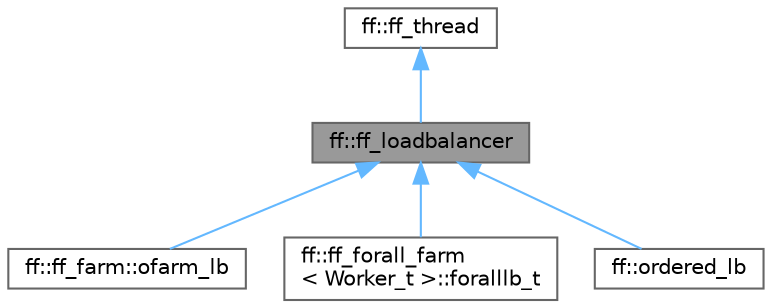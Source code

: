 digraph "ff::ff_loadbalancer"
{
 // LATEX_PDF_SIZE
  bgcolor="transparent";
  edge [fontname=Helvetica,fontsize=10,labelfontname=Helvetica,labelfontsize=10];
  node [fontname=Helvetica,fontsize=10,shape=box,height=0.2,width=0.4];
  Node1 [id="Node000001",label="ff::ff_loadbalancer",height=0.2,width=0.4,color="gray40", fillcolor="grey60", style="filled", fontcolor="black",tooltip="A class representing the Emitter node in a typical Farm skeleton."];
  Node2 -> Node1 [id="edge1_Node000001_Node000002",dir="back",color="steelblue1",style="solid",tooltip=" "];
  Node2 [id="Node000002",label="ff::ff_thread",height=0.2,width=0.4,color="gray40", fillcolor="white", style="filled",URL="$classff_1_1ff__thread.html",tooltip="thread container for (leaves) ff_node"];
  Node1 -> Node3 [id="edge2_Node000001_Node000003",dir="back",color="steelblue1",style="solid",tooltip=" "];
  Node3 [id="Node000003",label="ff::ff_farm::ofarm_lb",height=0.2,width=0.4,color="gray40", fillcolor="white", style="filled",URL="$structff_1_1ff__farm_1_1ofarm__lb.html",tooltip=" "];
  Node1 -> Node4 [id="edge3_Node000001_Node000004",dir="back",color="steelblue1",style="solid",tooltip=" "];
  Node4 [id="Node000004",label="ff::ff_forall_farm\l\< Worker_t \>::foralllb_t",height=0.2,width=0.4,color="gray40", fillcolor="white", style="filled",URL="$classff_1_1ff__forall__farm_1_1foralllb__t.html",tooltip=" "];
  Node1 -> Node5 [id="edge4_Node000001_Node000005",dir="back",color="steelblue1",style="solid",tooltip=" "];
  Node5 [id="Node000005",label="ff::ordered_lb",height=0.2,width=0.4,color="gray40", fillcolor="white", style="filled",URL="$structff_1_1ordered__lb.html",tooltip=" "];
}
